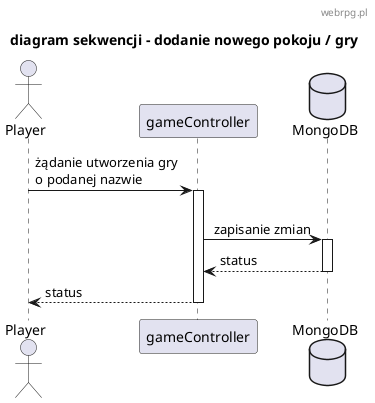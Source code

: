 @startuml
skinparam defaultFontName "Comic Sans MS"
header webrpg.pl
title "diagram sekwencji - dodanie nowego pokoju / gry"

actor Player
participant "gameController" as GameController
database MongoDB as db

Player -> GameController : żądanie utworzenia gry \no podanej nazwie
    activate GameController

GameController -> db : \n zapisanie zmian 
    activate db

db --> GameController : status
    deactivate db

GameController --> Player : status
    deactivate GameController

@enduml